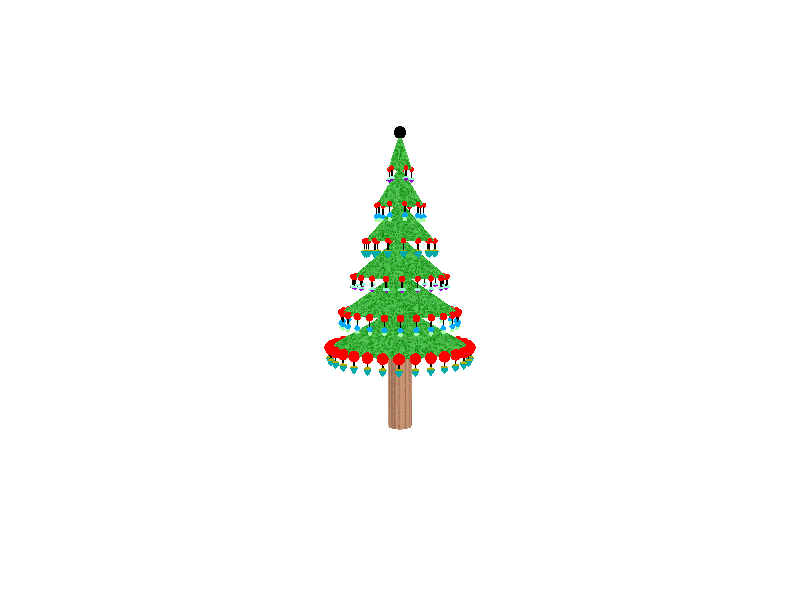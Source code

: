 #include "shapes.inc"
#include "colors.inc"
#include "textures.inc"


#declare sca=50;  									// scalaire pour la taille
 
camera {
    location <0.2*sca,1*sca,14.5> 					// location of camera
    look_at <0,0,10>								// ou la camera va se fixer 
    sky <0,0,1> 									// pour avoir le Z en haut
    right <-image_width/image_height,0,0>	 	    // pour un repere direct
}

light_source { <0.4*sca,1*sca,14.5> White }		    // light source
light_source { <-0.4*sca,1*sca,14.5> White }       	// light source          

background {White}								  	  // fond d'ecran blanc

#declare hauteur=6;
#declare rayon=6; 
#declare ecartHauteur=hauteur/2;
#declare nombreDeCone=6; 
#declare i=0;
#declare Pi=3.1415;
#declare rayonDeBoule=0.3;
#declare nombreDeBoule=30;
#declare nombreDeCylindre=nombreDeBoule;
#declare rot=2*Pi/nombreDeBoule/2;
#declare rFicelle = 0.06;

#declare sapin=object{									// creation du sapin
	union{
				  cylinder{											// creation du cylindre qui est la base du tronc
				            <0,0,-1>									// position du cylindre
				            <0,0,hauteur>								// mesure du cylindre
				            1											// rayon du cylindre
				            texture {DMFDarkOak scale 0.1}			// texture que le cylindre va prendre
			        	}
       #while(i< nombreDeCone)
		       difference {
				   	union {
							cone{											//creation du cone
							<0,0,hauteur+ecartHauteur*i> 		// location of base point
							rayon*(1-i/nombreDeCone)			// base point radius
							<0,0,hauteur+ecartHauteur*(i+1)> 	// location of cap point
							1-(1+i)/nombreDeCone				// cap point radius 
					   }

					}
					#declare j=0;
					union {
						#while(j<nombreDeCylindre)				//nombre de cylindre a enlever
						cylinder{ 
							<	(rayon*(1-i/nombreDeCone))*cos (2*Pi*j/nombreDeCylindre),  //position du cylindre a enlever
								(rayon*(1-i/nombreDeCone))*sin(2*Pi*j/nombreDeCylindre),
								hauteur+i*ecartHauteur	>
						   	<	((1-(i+1)/nombreDeCone))*cos (2*Pi*j/nombreDeCylindre),      // mesure du cylindre a enlever
						            ((1-(i+1)/nombreDeCone))*sin(2*Pi*j/nombreDeCylindre),
			                         	hauteur+(i+1)*ecartHauteur	>
				                        ((1-(i)/nombreDeCone))/8					//rayon du cylindre a enlever
		                        }
		                        #declare j=j+1;
                  		#end  
					}
 							pigment{Jade}							// color of leaves

	       	}
		
			#declare j=0;
			union {
				#while(j<nombreDeBoule)						//ajout de nombreDeBoule Boule
		     		union {
					#declare rayonJ = 	 rayon*(1-i/nombreDeCone);
					 
					 union {
					 sphere{										//creation des boules rouges
			     		 	<	rayonJ*cos (2*Pi*j/nombreDeBoule+rot),
			     		 		rayonJ*sin(2*Pi*j/nombreDeBoule+rot),
			     		 		hauteur+i*ecartHauteur > 
				     		 	rayonDeBoule/2+rayonDeBoule/(i+1)				
		                            pigment {Red} finish{diffuse 10}
	                  		}	
	                  cylinder {
	                 			 <	rayonJ*cos (2*Pi*j/nombreDeBoule+rot),
			     		 		rayonJ*sin(2*Pi*j/nombreDeBoule+rot),
			     		 		hauteur+i*ecartHauteur > 
 						<	rayonJ*cos (2*Pi*j/nombreDeBoule+rot),
			     		 		rayonJ*sin(2*Pi*j/nombreDeBoule+rot),
			     		 		hauteur+i*ecartHauteur-0.7 >
								rFicelle
	                  		pigment {Black}
	                 	}
					 }
					 #if( mod(i,3)=0)
					 union {
						  lathe{
	
							  bezier_spline
							  4,
							  <0, -5 >, <3, -2 >, <3, 0 > , <3, 0.5>										  pigment {color rgbt<0,0.4,0.4,0.3>}
							  rotate <90, 0, 0> // <x°, y°, z°>
							  scale <0.1, 0.1, 0.1> // <x, y, z>
							  translate <(rayon*(1-i/nombreDeCone))*cos (2*Pi*j/nombreDeBoule+rot),
				     		 		(rayon*(1-i/nombreDeCone))*sin(2*Pi*j/nombreDeBoule+rot),
				     		 		hauteur+i*ecartHauteur-0.7-0.2 > // <x, y, z>
						  
						 }
						 lathe{
	
							  bezier_spline
							  4,
							  <3, 0.5>, <2, 2 >, <2, 1 >, <rFicelle*10, 2 >
							  pigment {color rgbt<0.4,0.4,0,0.3>}
							  rotate <90, 0, 0> // <x°, y°, z°>
							  scale <0.1, 0.1, 0.1> // <x, y, z>
							  translate <(rayon*(1-i/nombreDeCone))*cos (2*Pi*j/nombreDeBoule+rot),
				     		 		(rayon*(1-i/nombreDeCone))*sin(2*Pi*j/nombreDeBoule+rot),
				     		 		hauteur+i*ecartHauteur-0.7-0.2 > // <x, y, z>
						  
						 }
					 }
					 #end
					 #if( mod(i,3)=1)
					  union {
						  lathe{
	
							  bezier_spline
							  4,
							  <1, -5 >, <2, -4 >, <2, -3 > , <1, -2>										  pigment {color rgbt<0.4,1,0.4,0.3>}
							  rotate <90, 0, 0> // <x°, y°, z°>
							  scale <0.1, 0.1, 0.1> // <x, y, z>
							  translate <(rayon*(1-i/nombreDeCone))*cos (2*Pi*j/nombreDeBoule+rot),
				     		 		(rayon*(1-i/nombreDeCone))*sin(2*Pi*j/nombreDeBoule+rot),
				     		 		hauteur+i*ecartHauteur-0.7-0.2 > // <x, y, z>
						  
						 }
						 lathe{
	
							  bezier_spline
							  4,
							  <1, -2>, <3, -1 >, <3, 0 >, <rFicelle*10, 2 >
							  pigment {color rgbt<0,0.4,1,0.3>}
							  rotate <90, 0, 0> // <x°, y°, z°>
							  scale <0.1, 0.1, 0.1> // <x, y, z>
							  translate <(rayon*(1-i/nombreDeCone))*cos (2*Pi*j/nombreDeBoule+rot),
				     		 		(rayon*(1-i/nombreDeCone))*sin(2*Pi*j/nombreDeBoule+rot),
				     		 		hauteur+i*ecartHauteur-0.7-0.2 > // <x, y, z>
						  
						 }
					 }
					 #end
					  #if( mod(i,3)=2)
					  union{
					  lathe{

						  bezier_spline
						  4,
						  <0, -2 >, <1, -1>, <2, 0 >, <3,0>
						  pigment {color rgbt<0.3,0,0.6,0.3>}
						  rotate <90, 0, 0> // <x°, y°, z°>
						  scale <0.1, 0.1, 0.1> // <x, y, z>
						  translate <(rayon*(1-i/nombreDeCone))*cos (2*Pi*j/nombreDeBoule+rot),
			     		 		(rayon*(1-i/nombreDeCone))*sin(2*Pi*j/nombreDeBoule+rot),
			     		 		hauteur+i*ecartHauteur-0.7-0.2 > // <x, y, z>
					  
					 }
					  lathe{

						  bezier_spline
						  4,
						  <3, 0 >, <3, 1>, <2, 2 >, <rFicelle*10, 2 >
						  pigment {color rgbt<0.3,1,0.6,0.3>}
						  rotate <90, 0, 0> // <x°, y°, z°>
						  scale <0.1, 0.1, 0.1> // <x, y, z>
						  translate <(rayon*(1-i/nombreDeCone))*cos (2*Pi*j/nombreDeBoule+rot),
			     		 		(rayon*(1-i/nombreDeCone))*sin(2*Pi*j/nombreDeBoule+rot),
			     		 		hauteur+i*ecartHauteur-0.7-0.2 > // <x, y, z>
					  
					 }
					  }
					 #end

					}
	                  #declare j=j+1;
                  #end
			}
             #declare nombreDeBoule = nombreDeBoule-5;
             #declare nombreDeCylindre=nombreDeBoule;
             #declare rot=2*Pi/nombreDeBoule/2;
	       #declare i=i+1;
	       #end
	       sphere{										//creation des boules rouges
			     	<	0, 0, hauteur+nombreDeCone*ecartHauteur >  //position de la boule au sommet
	     		 		0.5				
					pigment { Black}
	                  }
	} 
	
}

object{sapin}